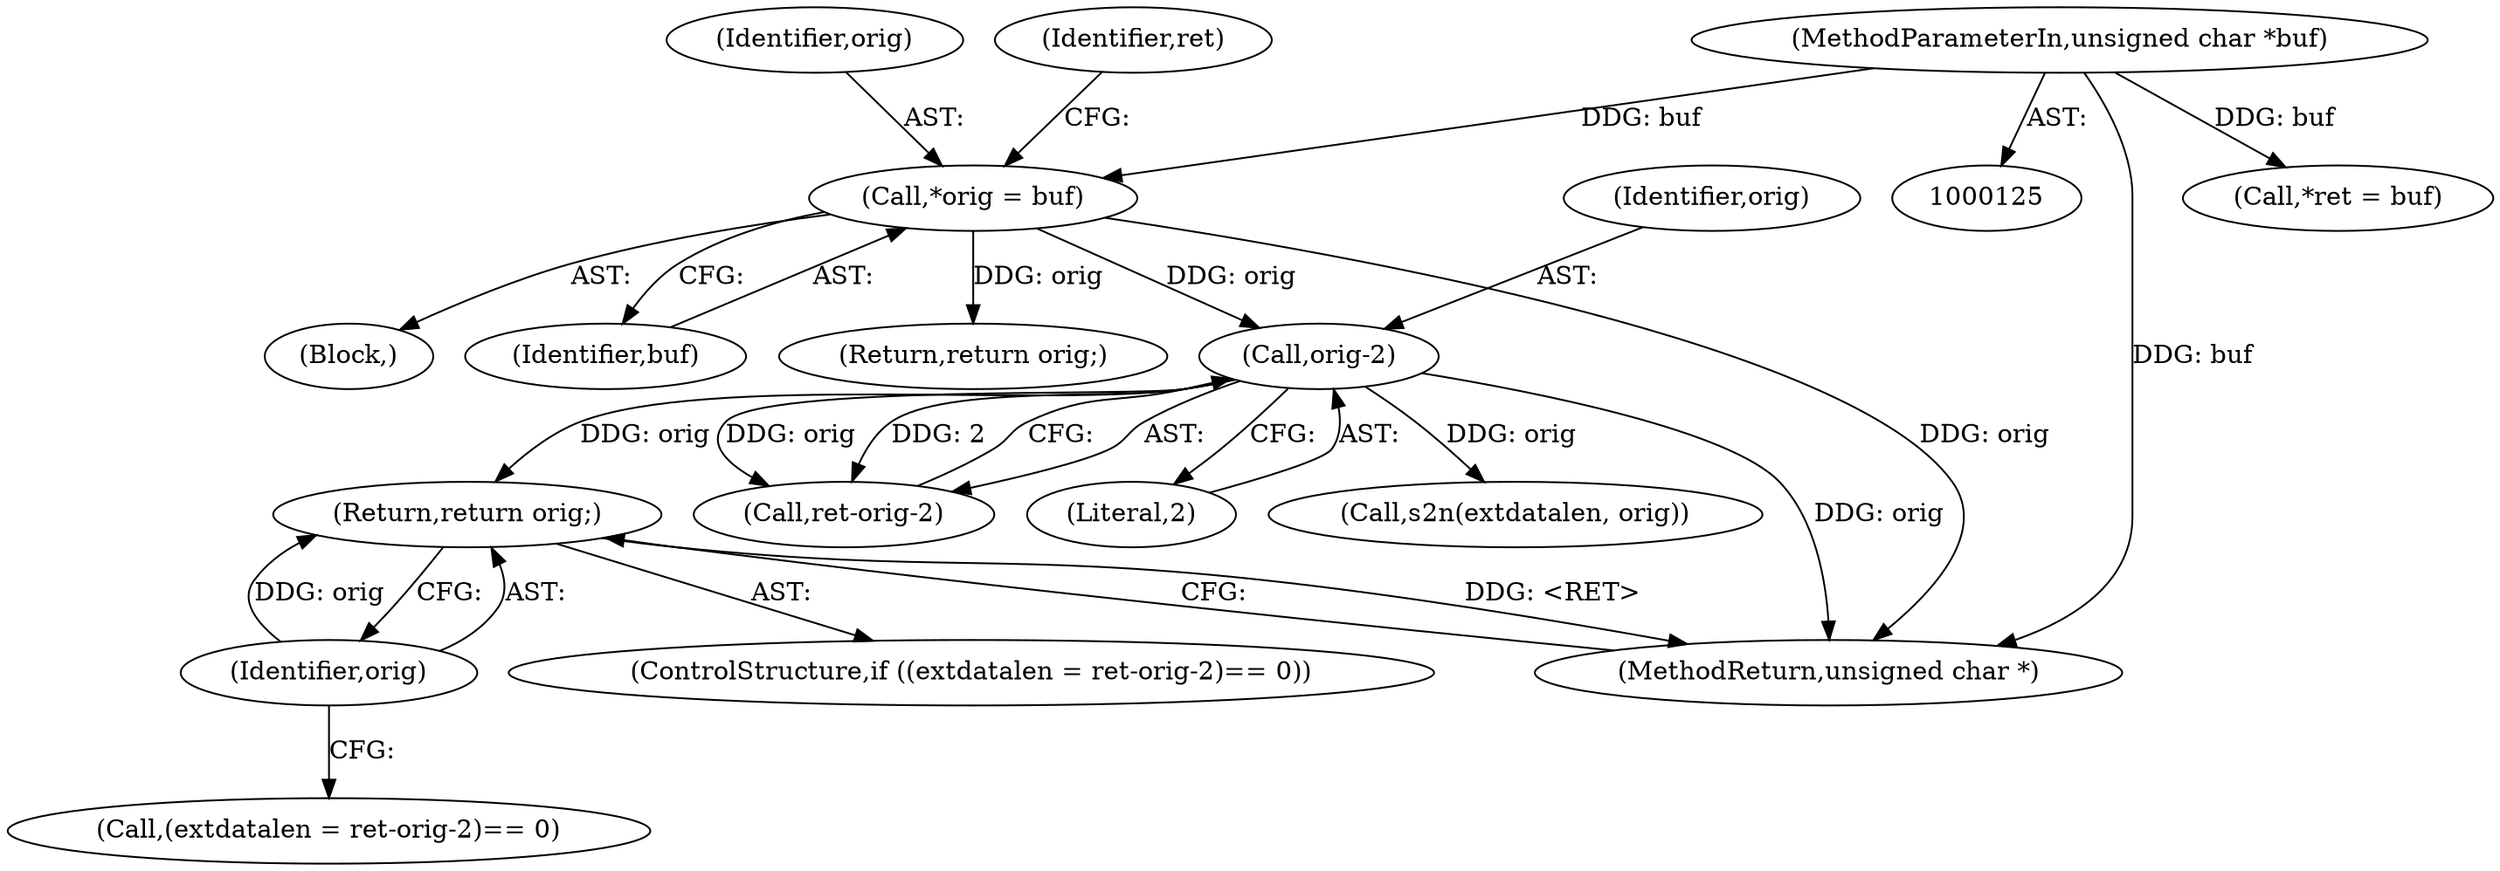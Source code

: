 digraph "0_openssl_2b0532f3984324ebe1236a63d15893792384328d@pointer" {
"1001111" [label="(Return,return orig;)"];
"1001112" [label="(Identifier,orig)"];
"1001107" [label="(Call,orig-2)"];
"1000135" [label="(Call,*orig = buf)"];
"1000127" [label="(MethodParameterIn,unsigned char *buf)"];
"1000155" [label="(Return,return orig;)"];
"1001105" [label="(Call,ret-orig-2)"];
"1001108" [label="(Identifier,orig)"];
"1000135" [label="(Call,*orig = buf)"];
"1001109" [label="(Literal,2)"];
"1000139" [label="(Call,*ret = buf)"];
"1001102" [label="(Call,(extdatalen = ret-orig-2)== 0)"];
"1001113" [label="(Call,s2n(extdatalen, orig))"];
"1001118" [label="(MethodReturn,unsigned char *)"];
"1000136" [label="(Identifier,orig)"];
"1001112" [label="(Identifier,orig)"];
"1000129" [label="(Block,)"];
"1000137" [label="(Identifier,buf)"];
"1000140" [label="(Identifier,ret)"];
"1000127" [label="(MethodParameterIn,unsigned char *buf)"];
"1001111" [label="(Return,return orig;)"];
"1001107" [label="(Call,orig-2)"];
"1001101" [label="(ControlStructure,if ((extdatalen = ret-orig-2)== 0))"];
"1001111" -> "1001101"  [label="AST: "];
"1001111" -> "1001112"  [label="CFG: "];
"1001112" -> "1001111"  [label="AST: "];
"1001118" -> "1001111"  [label="CFG: "];
"1001111" -> "1001118"  [label="DDG: <RET>"];
"1001112" -> "1001111"  [label="DDG: orig"];
"1001107" -> "1001111"  [label="DDG: orig"];
"1001112" -> "1001102"  [label="CFG: "];
"1001107" -> "1001105"  [label="AST: "];
"1001107" -> "1001109"  [label="CFG: "];
"1001108" -> "1001107"  [label="AST: "];
"1001109" -> "1001107"  [label="AST: "];
"1001105" -> "1001107"  [label="CFG: "];
"1001107" -> "1001118"  [label="DDG: orig"];
"1001107" -> "1001105"  [label="DDG: orig"];
"1001107" -> "1001105"  [label="DDG: 2"];
"1000135" -> "1001107"  [label="DDG: orig"];
"1001107" -> "1001113"  [label="DDG: orig"];
"1000135" -> "1000129"  [label="AST: "];
"1000135" -> "1000137"  [label="CFG: "];
"1000136" -> "1000135"  [label="AST: "];
"1000137" -> "1000135"  [label="AST: "];
"1000140" -> "1000135"  [label="CFG: "];
"1000135" -> "1001118"  [label="DDG: orig"];
"1000127" -> "1000135"  [label="DDG: buf"];
"1000135" -> "1000155"  [label="DDG: orig"];
"1000127" -> "1000125"  [label="AST: "];
"1000127" -> "1001118"  [label="DDG: buf"];
"1000127" -> "1000139"  [label="DDG: buf"];
}
